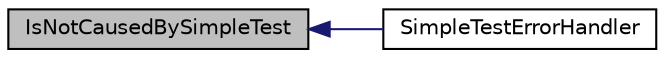 digraph "IsNotCausedBySimpleTest"
{
  edge [fontname="Helvetica",fontsize="10",labelfontname="Helvetica",labelfontsize="10"];
  node [fontname="Helvetica",fontsize="10",shape=record];
  rankdir="LR";
  Node1 [label="IsNotCausedBySimpleTest",height=0.2,width=0.4,color="black", fillcolor="grey75", style="filled" fontcolor="black"];
  Node1 -> Node2 [dir="back",color="midnightblue",fontsize="10",style="solid",fontname="Helvetica"];
  Node2 [label="SimpleTestErrorHandler",height=0.2,width=0.4,color="black", fillcolor="white", style="filled",URL="$errors_8php.html#a58d28a96baef5def3eafc2513a98ab2d"];
}
